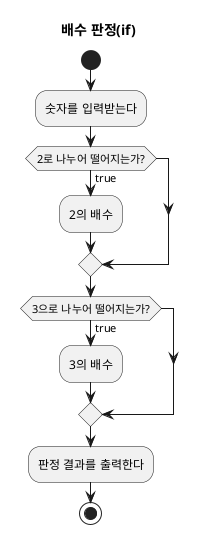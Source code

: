 @startuml

title 배수 판정(if)


start

:숫자를 입력받는다; 

if (2로 나누어 떨어지는가?) then (true)
  :2의 배수;
endif

if (3으로 나누어 떨어지는가?) then (true)
  :3의 배수;
endif

:판정 결과를 출력한다;

stop

@enduml
